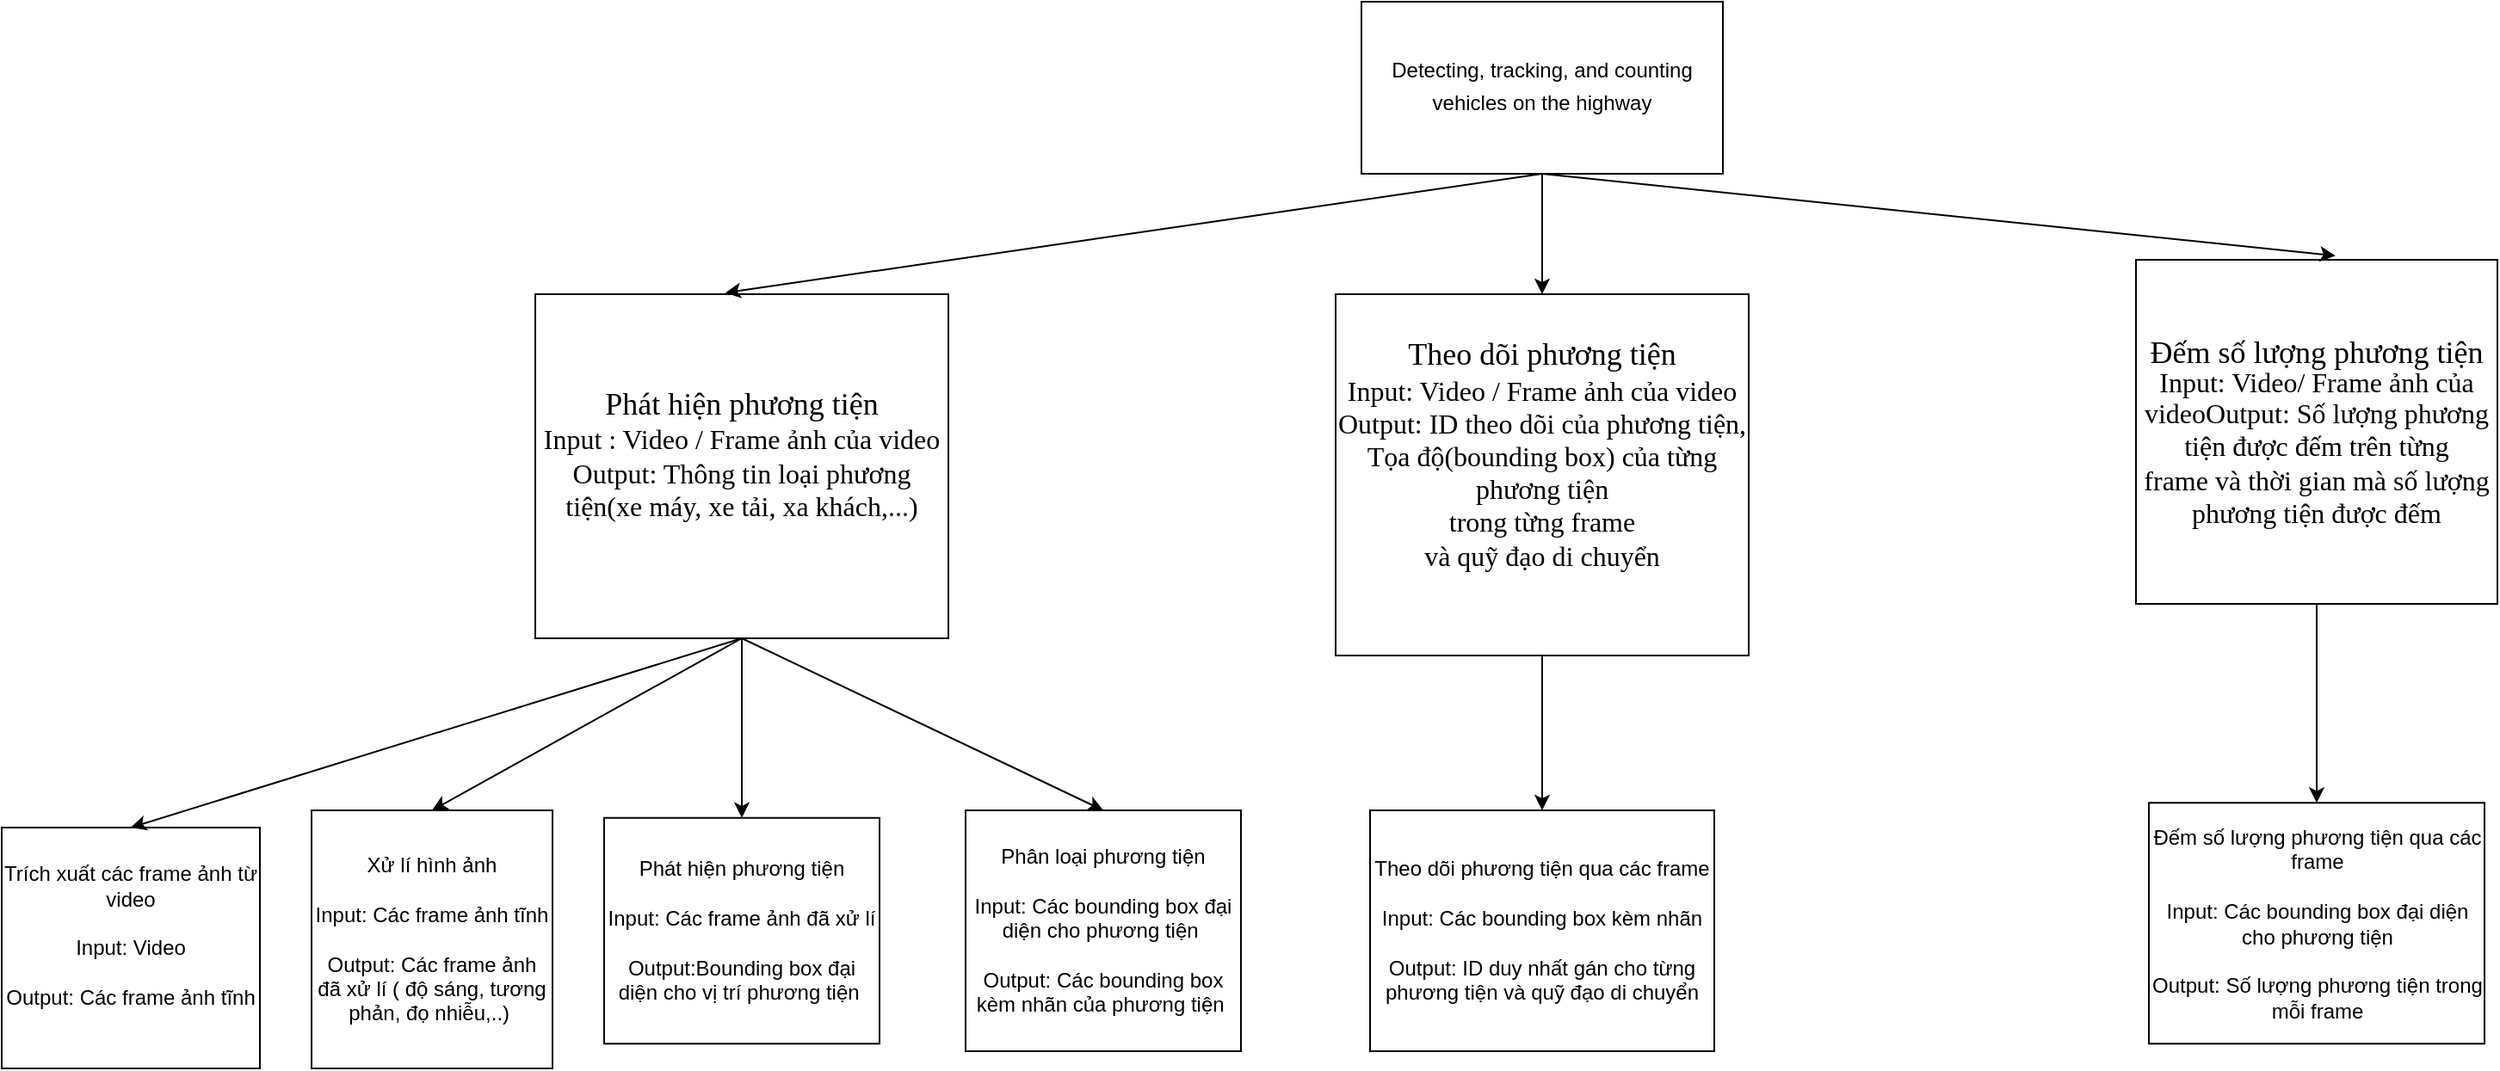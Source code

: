 <mxfile version="24.5.2" type="github">
  <diagram name="Trang-1" id="HEfZXSXI9tb1EYUymuIW">
    <mxGraphModel dx="2132" dy="619" grid="1" gridSize="10" guides="1" tooltips="1" connect="1" arrows="1" fold="1" page="1" pageScale="1" pageWidth="850" pageHeight="1100" math="0" shadow="0">
      <root>
        <mxCell id="0" />
        <mxCell id="1" parent="0" />
        <mxCell id="uTrTwVoFMtSsLoWnPRMv-1" value="&lt;div&gt;Detecting, tracking, and counting vehicles on the highway&lt;font face=&quot;Times New Roman&quot;&gt;&lt;span style=&quot;font-size: 18px;&quot;&gt;&lt;br&gt;&lt;/span&gt;&lt;/font&gt;&lt;/div&gt;" style="rounded=0;whiteSpace=wrap;html=1;" parent="1" vertex="1">
          <mxGeometry x="450" y="50" width="210" height="100" as="geometry" />
        </mxCell>
        <mxCell id="uTrTwVoFMtSsLoWnPRMv-4" value="&lt;font face=&quot;Times New Roman&quot; style=&quot;font-size: 18px;&quot;&gt;Theo dõi phương tiện&lt;/font&gt;&lt;div&gt;&lt;font size=&quot;3&quot; face=&quot;RyFkc46oZx27o2wCRMn2&quot;&gt;Input: Video / Frame ảnh của video&lt;br&gt;Output:&amp;nbsp;&lt;span style=&quot;background-color: initial;&quot;&gt;ID theo dõi của phương tiện, Tọa độ(bounding box) của từng phương tiện&lt;br&gt;trong từng frame&lt;/span&gt;&lt;/font&gt;&lt;/div&gt;&lt;div&gt;&lt;span style=&quot;font-family: &amp;quot;Times New Roman&amp;quot;, serif; background-color: initial;&quot;&gt;&lt;font size=&quot;3&quot;&gt;và quỹ đạo di chuyển&lt;/font&gt;&lt;/span&gt;&lt;/div&gt;&lt;div&gt;&lt;span style=&quot;font-family: &amp;quot;Times New Roman&amp;quot;, serif; font-size: 15pt; background-color: initial;&quot;&gt;&lt;br&gt;&lt;/span&gt;&lt;/div&gt;" style="rounded=0;whiteSpace=wrap;html=1;" parent="1" vertex="1">
          <mxGeometry x="435" y="220" width="240" height="210" as="geometry" />
        </mxCell>
        <mxCell id="uTrTwVoFMtSsLoWnPRMv-5" value="&lt;div&gt;&lt;font face=&quot;Times New Roman&quot; style=&quot;font-size: 18px;&quot;&gt;Phát hiện phương tiện&lt;/font&gt;&lt;/div&gt;&lt;div&gt;&lt;font size=&quot;3&quot; face=&quot;QndYAkQ0IjWjSOeuY6dr&quot;&gt;Input : Video / Frame ảnh của video&lt;br&gt;Output: Thông tin loại phương tiện(xe máy, xe tải, xa khách,...)&lt;/font&gt;&lt;/div&gt;&lt;div&gt;&lt;br&gt;&lt;/div&gt;" style="rounded=0;whiteSpace=wrap;html=1;" parent="1" vertex="1">
          <mxGeometry x="-30" y="220" width="240" height="200" as="geometry" />
        </mxCell>
        <mxCell id="uTrTwVoFMtSsLoWnPRMv-26" style="edgeStyle=orthogonalEdgeStyle;rounded=0;orthogonalLoop=1;jettySize=auto;html=1;exitX=0.5;exitY=1;exitDx=0;exitDy=0;entryX=0.5;entryY=0;entryDx=0;entryDy=0;" parent="1" source="uTrTwVoFMtSsLoWnPRMv-6" target="uTrTwVoFMtSsLoWnPRMv-25" edge="1">
          <mxGeometry relative="1" as="geometry" />
        </mxCell>
        <mxCell id="uTrTwVoFMtSsLoWnPRMv-6" value="&lt;font style=&quot;font-size: 18px;&quot; face=&quot;Times New Roman&quot;&gt;Đếm số lượng phương tiện&lt;/font&gt;&lt;div&gt;&lt;span style=&quot;background-color: initial; line-height: 107%;&quot;&gt;&lt;font size=&quot;3&quot; face=&quot;Times New Roman&quot;&gt;Input: Video/ Frame ảnh của video&lt;/font&gt;&lt;/span&gt;&lt;span style=&quot;background-color: initial; font-family: &amp;quot;Times New Roman&amp;quot;; font-size: medium;&quot;&gt;Output: Số lượng phương tiện được đếm trên từng frame&amp;nbsp;&lt;/span&gt;&lt;span style=&quot;background-color: initial; font-family: &amp;quot;Times New Roman&amp;quot;; font-size: medium;&quot;&gt;và thời gian mà số lượng phương tiện được đếm&lt;/span&gt;&lt;/div&gt;" style="rounded=0;whiteSpace=wrap;html=1;" parent="1" vertex="1">
          <mxGeometry x="900" y="200" width="210" height="200" as="geometry" />
        </mxCell>
        <mxCell id="uTrTwVoFMtSsLoWnPRMv-12" value="" style="endArrow=classic;html=1;rounded=0;entryX=0.5;entryY=0;entryDx=0;entryDy=0;exitX=0.5;exitY=1;exitDx=0;exitDy=0;" parent="1" source="uTrTwVoFMtSsLoWnPRMv-1" target="uTrTwVoFMtSsLoWnPRMv-4" edge="1">
          <mxGeometry width="50" height="50" relative="1" as="geometry">
            <mxPoint x="400" y="310" as="sourcePoint" />
            <mxPoint x="450" y="260" as="targetPoint" />
            <Array as="points" />
          </mxGeometry>
        </mxCell>
        <mxCell id="uTrTwVoFMtSsLoWnPRMv-13" value="" style="endArrow=classic;html=1;rounded=0;exitX=0.5;exitY=1;exitDx=0;exitDy=0;entryX=0.46;entryY=-0.004;entryDx=0;entryDy=0;entryPerimeter=0;" parent="1" source="uTrTwVoFMtSsLoWnPRMv-1" target="uTrTwVoFMtSsLoWnPRMv-5" edge="1">
          <mxGeometry width="50" height="50" relative="1" as="geometry">
            <mxPoint x="320" y="200" as="sourcePoint" />
            <mxPoint x="180" y="200" as="targetPoint" />
            <Array as="points" />
          </mxGeometry>
        </mxCell>
        <mxCell id="uTrTwVoFMtSsLoWnPRMv-14" value="" style="endArrow=classic;html=1;rounded=0;entryX=0.552;entryY=-0.012;entryDx=0;entryDy=0;entryPerimeter=0;exitX=0.5;exitY=1;exitDx=0;exitDy=0;" parent="1" source="uTrTwVoFMtSsLoWnPRMv-1" target="uTrTwVoFMtSsLoWnPRMv-6" edge="1">
          <mxGeometry width="50" height="50" relative="1" as="geometry">
            <mxPoint x="460" y="160" as="sourcePoint" />
            <mxPoint x="160" y="450" as="targetPoint" />
            <Array as="points" />
          </mxGeometry>
        </mxCell>
        <mxCell id="uTrTwVoFMtSsLoWnPRMv-15" value="Trích xuất các frame ảnh từ video&lt;div&gt;&lt;br&gt;Input: Video&lt;/div&gt;&lt;div&gt;&lt;br&gt;Output: Các frame ảnh tĩnh&lt;div&gt;&amp;nbsp;&lt;span style=&quot;background-color: initial;&quot;&gt;&amp;nbsp;&lt;/span&gt;&lt;/div&gt;&lt;/div&gt;" style="rounded=0;whiteSpace=wrap;html=1;" parent="1" vertex="1">
          <mxGeometry x="-340" y="530" width="150" height="140" as="geometry" />
        </mxCell>
        <mxCell id="uTrTwVoFMtSsLoWnPRMv-16" value="Xử lí hình ảnh&lt;div&gt;&lt;br&gt;Input: Các frame ảnh tĩnh&lt;br&gt;&lt;br&gt;&lt;/div&gt;&lt;div&gt;Output: Các frame ảnh đã xử lí ( độ sáng, tương phản, đọ nhiễu,..)&amp;nbsp;&lt;/div&gt;" style="rounded=0;whiteSpace=wrap;html=1;" parent="1" vertex="1">
          <mxGeometry x="-160" y="520" width="140" height="150" as="geometry" />
        </mxCell>
        <mxCell id="uTrTwVoFMtSsLoWnPRMv-17" value="Phát hiện phương tiện&lt;br&gt;&lt;br&gt;&lt;div&gt;Input: Các frame ảnh đã xử lí&lt;br&gt;&lt;br&gt;&lt;/div&gt;&lt;div&gt;Output:Bounding box đại diện cho vị trí phương tiện&amp;nbsp;&lt;/div&gt;" style="rounded=0;whiteSpace=wrap;html=1;" parent="1" vertex="1">
          <mxGeometry x="10" y="524.38" width="160" height="131.25" as="geometry" />
        </mxCell>
        <mxCell id="uTrTwVoFMtSsLoWnPRMv-18" value="Phân loại phương tiện&lt;div&gt;&lt;br&gt;Input: Các bounding box đại diện cho phương tiện&amp;nbsp;&lt;/div&gt;&lt;div&gt;&lt;br&gt;Output: Các bounding box kèm nhãn của phương tiện&amp;nbsp;&lt;/div&gt;" style="rounded=0;whiteSpace=wrap;html=1;" parent="1" vertex="1">
          <mxGeometry x="220" y="520" width="160" height="140" as="geometry" />
        </mxCell>
        <mxCell id="uTrTwVoFMtSsLoWnPRMv-19" value="Theo dõi phương tiện qua các frame&lt;br&gt;&lt;br&gt;&lt;div&gt;Input: Các bounding box kèm nhãn&lt;br&gt;&lt;br&gt;&lt;/div&gt;&lt;div&gt;Output: ID duy nhất gán cho từng phương tiện và quỹ đạo di chuyển&lt;/div&gt;" style="rounded=0;whiteSpace=wrap;html=1;" parent="1" vertex="1">
          <mxGeometry x="455" y="520" width="200" height="140" as="geometry" />
        </mxCell>
        <mxCell id="uTrTwVoFMtSsLoWnPRMv-20" value="" style="endArrow=classic;html=1;rounded=0;exitX=0.5;exitY=1;exitDx=0;exitDy=0;entryX=0.5;entryY=0;entryDx=0;entryDy=0;" parent="1" source="uTrTwVoFMtSsLoWnPRMv-5" target="uTrTwVoFMtSsLoWnPRMv-15" edge="1">
          <mxGeometry width="50" height="50" relative="1" as="geometry">
            <mxPoint x="-90" y="460" as="sourcePoint" />
            <mxPoint x="-40" y="410" as="targetPoint" />
          </mxGeometry>
        </mxCell>
        <mxCell id="uTrTwVoFMtSsLoWnPRMv-21" value="" style="endArrow=classic;html=1;rounded=0;exitX=0.5;exitY=1;exitDx=0;exitDy=0;entryX=0.5;entryY=0;entryDx=0;entryDy=0;" parent="1" source="uTrTwVoFMtSsLoWnPRMv-5" target="uTrTwVoFMtSsLoWnPRMv-16" edge="1">
          <mxGeometry width="50" height="50" relative="1" as="geometry">
            <mxPoint x="-90" y="460" as="sourcePoint" />
            <mxPoint x="-40" y="410" as="targetPoint" />
          </mxGeometry>
        </mxCell>
        <mxCell id="uTrTwVoFMtSsLoWnPRMv-22" value="" style="endArrow=classic;html=1;rounded=0;exitX=0.5;exitY=1;exitDx=0;exitDy=0;entryX=0.5;entryY=0;entryDx=0;entryDy=0;" parent="1" source="uTrTwVoFMtSsLoWnPRMv-5" target="uTrTwVoFMtSsLoWnPRMv-17" edge="1">
          <mxGeometry width="50" height="50" relative="1" as="geometry">
            <mxPoint x="-90" y="460" as="sourcePoint" />
            <mxPoint x="-40" y="410" as="targetPoint" />
          </mxGeometry>
        </mxCell>
        <mxCell id="uTrTwVoFMtSsLoWnPRMv-23" value="" style="endArrow=classic;html=1;rounded=0;exitX=0.5;exitY=1;exitDx=0;exitDy=0;entryX=0.5;entryY=0;entryDx=0;entryDy=0;" parent="1" source="uTrTwVoFMtSsLoWnPRMv-5" target="uTrTwVoFMtSsLoWnPRMv-18" edge="1">
          <mxGeometry width="50" height="50" relative="1" as="geometry">
            <mxPoint x="-90" y="460" as="sourcePoint" />
            <mxPoint x="-40" y="410" as="targetPoint" />
          </mxGeometry>
        </mxCell>
        <mxCell id="uTrTwVoFMtSsLoWnPRMv-24" value="" style="endArrow=classic;html=1;rounded=0;exitX=0.5;exitY=1;exitDx=0;exitDy=0;entryX=0.5;entryY=0;entryDx=0;entryDy=0;" parent="1" source="uTrTwVoFMtSsLoWnPRMv-4" target="uTrTwVoFMtSsLoWnPRMv-19" edge="1">
          <mxGeometry width="50" height="50" relative="1" as="geometry">
            <mxPoint x="590" y="460" as="sourcePoint" />
            <mxPoint x="640" y="410" as="targetPoint" />
          </mxGeometry>
        </mxCell>
        <mxCell id="uTrTwVoFMtSsLoWnPRMv-25" value="Đếm số lượng phương tiện qua các frame&lt;div&gt;&lt;br&gt;Input: Các bounding box đại diện cho phương tiện&lt;/div&gt;&lt;div&gt;&lt;br&gt;Output: Số lượng phương tiện trong mỗi frame&lt;/div&gt;" style="rounded=0;whiteSpace=wrap;html=1;" parent="1" vertex="1">
          <mxGeometry x="907.5" y="515.63" width="195" height="140" as="geometry" />
        </mxCell>
      </root>
    </mxGraphModel>
  </diagram>
</mxfile>
